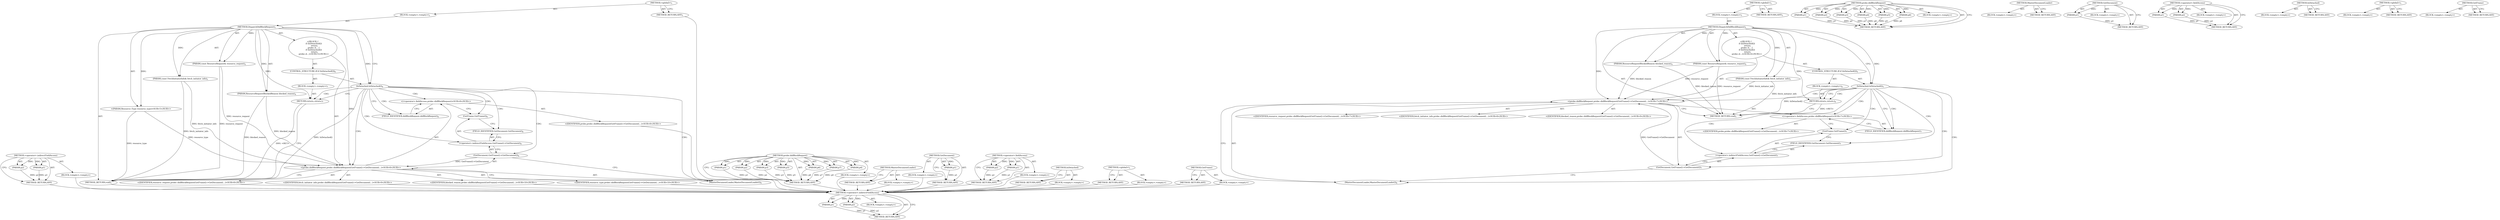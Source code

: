 digraph "GetFrame" {
vulnerable_71 [label=<(METHOD,&lt;operator&gt;.indirectFieldAccess)>];
vulnerable_72 [label=<(PARAM,p1)>];
vulnerable_73 [label=<(PARAM,p2)>];
vulnerable_74 [label=<(BLOCK,&lt;empty&gt;,&lt;empty&gt;)>];
vulnerable_75 [label=<(METHOD_RETURN,ANY)>];
vulnerable_6 [label=<(METHOD,&lt;global&gt;)<SUB>1</SUB>>];
vulnerable_7 [label=<(BLOCK,&lt;empty&gt;,&lt;empty&gt;)<SUB>1</SUB>>];
vulnerable_8 [label=<(METHOD,DispatchDidBlockRequest)<SUB>1</SUB>>];
vulnerable_9 [label=<(PARAM,const ResourceRequest&amp; resource_request)<SUB>2</SUB>>];
vulnerable_10 [label=<(PARAM,const FetchInitiatorInfo&amp; fetch_initiator_info)<SUB>3</SUB>>];
vulnerable_11 [label=<(PARAM,ResourceRequestBlockedReason blocked_reason)<SUB>4</SUB>>];
vulnerable_12 [label="<(BLOCK,{
   if (IsDetached())
     return;
   probe::d...,{
   if (IsDetached())
     return;
   probe::d...)<SUB>4</SUB>>"];
vulnerable_13 [label=<(CONTROL_STRUCTURE,IF,if (IsDetached()))<SUB>5</SUB>>];
vulnerable_14 [label=<(IsDetached,IsDetached())<SUB>5</SUB>>];
vulnerable_15 [label=<(BLOCK,&lt;empty&gt;,&lt;empty&gt;)<SUB>6</SUB>>];
vulnerable_16 [label=<(RETURN,return;,return;)<SUB>6</SUB>>];
vulnerable_17 [label="<(probe.didBlockRequest,probe::didBlockRequest(GetFrame()-&gt;GetDocument(...)<SUB>7</SUB>>"];
vulnerable_18 [label="<(&lt;operator&gt;.fieldAccess,probe::didBlockRequest)<SUB>7</SUB>>"];
vulnerable_19 [label="<(IDENTIFIER,probe,probe::didBlockRequest(GetFrame()-&gt;GetDocument(...)<SUB>7</SUB>>"];
vulnerable_20 [label=<(FIELD_IDENTIFIER,didBlockRequest,didBlockRequest)<SUB>7</SUB>>];
vulnerable_21 [label=<(GetDocument,GetFrame()-&gt;GetDocument())<SUB>7</SUB>>];
vulnerable_22 [label=<(&lt;operator&gt;.indirectFieldAccess,GetFrame()-&gt;GetDocument)<SUB>7</SUB>>];
vulnerable_23 [label=<(GetFrame,GetFrame())<SUB>7</SUB>>];
vulnerable_24 [label=<(FIELD_IDENTIFIER,GetDocument,GetDocument)<SUB>7</SUB>>];
vulnerable_25 [label="<(IDENTIFIER,resource_request,probe::didBlockRequest(GetFrame()-&gt;GetDocument(...)<SUB>7</SUB>>"];
vulnerable_26 [label=<(MasterDocumentLoader,MasterDocumentLoader())<SUB>8</SUB>>];
vulnerable_27 [label="<(IDENTIFIER,fetch_initiator_info,probe::didBlockRequest(GetFrame()-&gt;GetDocument(...)<SUB>8</SUB>>"];
vulnerable_28 [label="<(IDENTIFIER,blocked_reason,probe::didBlockRequest(GetFrame()-&gt;GetDocument(...)<SUB>9</SUB>>"];
vulnerable_29 [label=<(METHOD_RETURN,void)<SUB>1</SUB>>];
vulnerable_31 [label=<(METHOD_RETURN,ANY)<SUB>1</SUB>>];
vulnerable_53 [label=<(METHOD,probe.didBlockRequest)>];
vulnerable_54 [label=<(PARAM,p1)>];
vulnerable_55 [label=<(PARAM,p2)>];
vulnerable_56 [label=<(PARAM,p3)>];
vulnerable_57 [label=<(PARAM,p4)>];
vulnerable_58 [label=<(PARAM,p5)>];
vulnerable_59 [label=<(PARAM,p6)>];
vulnerable_60 [label=<(BLOCK,&lt;empty&gt;,&lt;empty&gt;)>];
vulnerable_61 [label=<(METHOD_RETURN,ANY)>];
vulnerable_79 [label=<(METHOD,MasterDocumentLoader)>];
vulnerable_80 [label=<(BLOCK,&lt;empty&gt;,&lt;empty&gt;)>];
vulnerable_81 [label=<(METHOD_RETURN,ANY)>];
vulnerable_67 [label=<(METHOD,GetDocument)>];
vulnerable_68 [label=<(PARAM,p1)>];
vulnerable_69 [label=<(BLOCK,&lt;empty&gt;,&lt;empty&gt;)>];
vulnerable_70 [label=<(METHOD_RETURN,ANY)>];
vulnerable_62 [label=<(METHOD,&lt;operator&gt;.fieldAccess)>];
vulnerable_63 [label=<(PARAM,p1)>];
vulnerable_64 [label=<(PARAM,p2)>];
vulnerable_65 [label=<(BLOCK,&lt;empty&gt;,&lt;empty&gt;)>];
vulnerable_66 [label=<(METHOD_RETURN,ANY)>];
vulnerable_50 [label=<(METHOD,IsDetached)>];
vulnerable_51 [label=<(BLOCK,&lt;empty&gt;,&lt;empty&gt;)>];
vulnerable_52 [label=<(METHOD_RETURN,ANY)>];
vulnerable_44 [label=<(METHOD,&lt;global&gt;)<SUB>1</SUB>>];
vulnerable_45 [label=<(BLOCK,&lt;empty&gt;,&lt;empty&gt;)>];
vulnerable_46 [label=<(METHOD_RETURN,ANY)>];
vulnerable_76 [label=<(METHOD,GetFrame)>];
vulnerable_77 [label=<(BLOCK,&lt;empty&gt;,&lt;empty&gt;)>];
vulnerable_78 [label=<(METHOD_RETURN,ANY)>];
fixed_76 [label=<(METHOD,&lt;operator&gt;.indirectFieldAccess)>];
fixed_77 [label=<(PARAM,p1)>];
fixed_78 [label=<(PARAM,p2)>];
fixed_79 [label=<(BLOCK,&lt;empty&gt;,&lt;empty&gt;)>];
fixed_80 [label=<(METHOD_RETURN,ANY)>];
fixed_6 [label=<(METHOD,&lt;global&gt;)<SUB>1</SUB>>];
fixed_7 [label=<(BLOCK,&lt;empty&gt;,&lt;empty&gt;)<SUB>1</SUB>>];
fixed_8 [label=<(METHOD,DispatchDidBlockRequest)<SUB>1</SUB>>];
fixed_9 [label=<(PARAM,const ResourceRequest&amp; resource_request)<SUB>2</SUB>>];
fixed_10 [label=<(PARAM,const FetchInitiatorInfo&amp; fetch_initiator_info)<SUB>3</SUB>>];
fixed_11 [label=<(PARAM,ResourceRequestBlockedReason blocked_reason)<SUB>4</SUB>>];
fixed_12 [label="<(PARAM,Resource::Type resource_type)<SUB>5</SUB>>"];
fixed_13 [label="<(BLOCK,{
   if (IsDetached())
     return;
   probe::d...,{
   if (IsDetached())
     return;
   probe::d...)<SUB>5</SUB>>"];
fixed_14 [label=<(CONTROL_STRUCTURE,IF,if (IsDetached()))<SUB>6</SUB>>];
fixed_15 [label=<(IsDetached,IsDetached())<SUB>6</SUB>>];
fixed_16 [label=<(BLOCK,&lt;empty&gt;,&lt;empty&gt;)<SUB>7</SUB>>];
fixed_17 [label=<(RETURN,return;,return;)<SUB>7</SUB>>];
fixed_18 [label="<(probe.didBlockRequest,probe::didBlockRequest(GetFrame()-&gt;GetDocument(...)<SUB>8</SUB>>"];
fixed_19 [label="<(&lt;operator&gt;.fieldAccess,probe::didBlockRequest)<SUB>8</SUB>>"];
fixed_20 [label="<(IDENTIFIER,probe,probe::didBlockRequest(GetFrame()-&gt;GetDocument(...)<SUB>8</SUB>>"];
fixed_21 [label=<(FIELD_IDENTIFIER,didBlockRequest,didBlockRequest)<SUB>8</SUB>>];
fixed_22 [label=<(GetDocument,GetFrame()-&gt;GetDocument())<SUB>8</SUB>>];
fixed_23 [label=<(&lt;operator&gt;.indirectFieldAccess,GetFrame()-&gt;GetDocument)<SUB>8</SUB>>];
fixed_24 [label=<(GetFrame,GetFrame())<SUB>8</SUB>>];
fixed_25 [label=<(FIELD_IDENTIFIER,GetDocument,GetDocument)<SUB>8</SUB>>];
fixed_26 [label="<(IDENTIFIER,resource_request,probe::didBlockRequest(GetFrame()-&gt;GetDocument(...)<SUB>8</SUB>>"];
fixed_27 [label=<(MasterDocumentLoader,MasterDocumentLoader())<SUB>9</SUB>>];
fixed_28 [label="<(IDENTIFIER,fetch_initiator_info,probe::didBlockRequest(GetFrame()-&gt;GetDocument(...)<SUB>9</SUB>>"];
fixed_29 [label="<(IDENTIFIER,blocked_reason,probe::didBlockRequest(GetFrame()-&gt;GetDocument(...)<SUB>10</SUB>>"];
fixed_30 [label="<(IDENTIFIER,resource_type,probe::didBlockRequest(GetFrame()-&gt;GetDocument(...)<SUB>10</SUB>>"];
fixed_31 [label=<(METHOD_RETURN,void)<SUB>1</SUB>>];
fixed_33 [label=<(METHOD_RETURN,ANY)<SUB>1</SUB>>];
fixed_57 [label=<(METHOD,probe.didBlockRequest)>];
fixed_58 [label=<(PARAM,p1)>];
fixed_59 [label=<(PARAM,p2)>];
fixed_60 [label=<(PARAM,p3)>];
fixed_61 [label=<(PARAM,p4)>];
fixed_62 [label=<(PARAM,p5)>];
fixed_63 [label=<(PARAM,p6)>];
fixed_64 [label=<(PARAM,p7)>];
fixed_65 [label=<(BLOCK,&lt;empty&gt;,&lt;empty&gt;)>];
fixed_66 [label=<(METHOD_RETURN,ANY)>];
fixed_84 [label=<(METHOD,MasterDocumentLoader)>];
fixed_85 [label=<(BLOCK,&lt;empty&gt;,&lt;empty&gt;)>];
fixed_86 [label=<(METHOD_RETURN,ANY)>];
fixed_72 [label=<(METHOD,GetDocument)>];
fixed_73 [label=<(PARAM,p1)>];
fixed_74 [label=<(BLOCK,&lt;empty&gt;,&lt;empty&gt;)>];
fixed_75 [label=<(METHOD_RETURN,ANY)>];
fixed_67 [label=<(METHOD,&lt;operator&gt;.fieldAccess)>];
fixed_68 [label=<(PARAM,p1)>];
fixed_69 [label=<(PARAM,p2)>];
fixed_70 [label=<(BLOCK,&lt;empty&gt;,&lt;empty&gt;)>];
fixed_71 [label=<(METHOD_RETURN,ANY)>];
fixed_54 [label=<(METHOD,IsDetached)>];
fixed_55 [label=<(BLOCK,&lt;empty&gt;,&lt;empty&gt;)>];
fixed_56 [label=<(METHOD_RETURN,ANY)>];
fixed_48 [label=<(METHOD,&lt;global&gt;)<SUB>1</SUB>>];
fixed_49 [label=<(BLOCK,&lt;empty&gt;,&lt;empty&gt;)>];
fixed_50 [label=<(METHOD_RETURN,ANY)>];
fixed_81 [label=<(METHOD,GetFrame)>];
fixed_82 [label=<(BLOCK,&lt;empty&gt;,&lt;empty&gt;)>];
fixed_83 [label=<(METHOD_RETURN,ANY)>];
vulnerable_71 -> vulnerable_72  [key=0, label="AST: "];
vulnerable_71 -> vulnerable_72  [key=1, label="DDG: "];
vulnerable_71 -> vulnerable_74  [key=0, label="AST: "];
vulnerable_71 -> vulnerable_73  [key=0, label="AST: "];
vulnerable_71 -> vulnerable_73  [key=1, label="DDG: "];
vulnerable_71 -> vulnerable_75  [key=0, label="AST: "];
vulnerable_71 -> vulnerable_75  [key=1, label="CFG: "];
vulnerable_72 -> vulnerable_75  [key=0, label="DDG: p1"];
vulnerable_73 -> vulnerable_75  [key=0, label="DDG: p2"];
vulnerable_6 -> vulnerable_7  [key=0, label="AST: "];
vulnerable_6 -> vulnerable_31  [key=0, label="AST: "];
vulnerable_6 -> vulnerable_31  [key=1, label="CFG: "];
vulnerable_7 -> vulnerable_8  [key=0, label="AST: "];
vulnerable_8 -> vulnerable_9  [key=0, label="AST: "];
vulnerable_8 -> vulnerable_9  [key=1, label="DDG: "];
vulnerable_8 -> vulnerable_10  [key=0, label="AST: "];
vulnerable_8 -> vulnerable_10  [key=1, label="DDG: "];
vulnerable_8 -> vulnerable_11  [key=0, label="AST: "];
vulnerable_8 -> vulnerable_11  [key=1, label="DDG: "];
vulnerable_8 -> vulnerable_12  [key=0, label="AST: "];
vulnerable_8 -> vulnerable_29  [key=0, label="AST: "];
vulnerable_8 -> vulnerable_14  [key=0, label="CFG: "];
vulnerable_8 -> vulnerable_14  [key=1, label="DDG: "];
vulnerable_8 -> vulnerable_17  [key=0, label="DDG: "];
vulnerable_8 -> vulnerable_16  [key=0, label="DDG: "];
vulnerable_9 -> vulnerable_29  [key=0, label="DDG: resource_request"];
vulnerable_9 -> vulnerable_17  [key=0, label="DDG: resource_request"];
vulnerable_10 -> vulnerable_29  [key=0, label="DDG: fetch_initiator_info"];
vulnerable_10 -> vulnerable_17  [key=0, label="DDG: fetch_initiator_info"];
vulnerable_11 -> vulnerable_29  [key=0, label="DDG: blocked_reason"];
vulnerable_11 -> vulnerable_17  [key=0, label="DDG: blocked_reason"];
vulnerable_12 -> vulnerable_13  [key=0, label="AST: "];
vulnerable_12 -> vulnerable_17  [key=0, label="AST: "];
vulnerable_13 -> vulnerable_14  [key=0, label="AST: "];
vulnerable_13 -> vulnerable_15  [key=0, label="AST: "];
vulnerable_14 -> vulnerable_16  [key=0, label="CFG: "];
vulnerable_14 -> vulnerable_16  [key=1, label="CDG: "];
vulnerable_14 -> vulnerable_20  [key=0, label="CFG: "];
vulnerable_14 -> vulnerable_20  [key=1, label="CDG: "];
vulnerable_14 -> vulnerable_29  [key=0, label="DDG: IsDetached()"];
vulnerable_14 -> vulnerable_24  [key=0, label="CDG: "];
vulnerable_14 -> vulnerable_17  [key=0, label="CDG: "];
vulnerable_14 -> vulnerable_21  [key=0, label="CDG: "];
vulnerable_14 -> vulnerable_18  [key=0, label="CDG: "];
vulnerable_14 -> vulnerable_26  [key=0, label="CDG: "];
vulnerable_14 -> vulnerable_23  [key=0, label="CDG: "];
vulnerable_14 -> vulnerable_22  [key=0, label="CDG: "];
vulnerable_15 -> vulnerable_16  [key=0, label="AST: "];
vulnerable_16 -> vulnerable_29  [key=0, label="CFG: "];
vulnerable_16 -> vulnerable_29  [key=1, label="DDG: &lt;RET&gt;"];
vulnerable_17 -> vulnerable_18  [key=0, label="AST: "];
vulnerable_17 -> vulnerable_21  [key=0, label="AST: "];
vulnerable_17 -> vulnerable_25  [key=0, label="AST: "];
vulnerable_17 -> vulnerable_26  [key=0, label="AST: "];
vulnerable_17 -> vulnerable_27  [key=0, label="AST: "];
vulnerable_17 -> vulnerable_28  [key=0, label="AST: "];
vulnerable_17 -> vulnerable_29  [key=0, label="CFG: "];
vulnerable_18 -> vulnerable_19  [key=0, label="AST: "];
vulnerable_18 -> vulnerable_20  [key=0, label="AST: "];
vulnerable_18 -> vulnerable_23  [key=0, label="CFG: "];
vulnerable_20 -> vulnerable_18  [key=0, label="CFG: "];
vulnerable_21 -> vulnerable_22  [key=0, label="AST: "];
vulnerable_21 -> vulnerable_26  [key=0, label="CFG: "];
vulnerable_21 -> vulnerable_17  [key=0, label="DDG: GetFrame()-&gt;GetDocument"];
vulnerable_22 -> vulnerable_23  [key=0, label="AST: "];
vulnerable_22 -> vulnerable_24  [key=0, label="AST: "];
vulnerable_22 -> vulnerable_21  [key=0, label="CFG: "];
vulnerable_23 -> vulnerable_24  [key=0, label="CFG: "];
vulnerable_24 -> vulnerable_22  [key=0, label="CFG: "];
vulnerable_26 -> vulnerable_17  [key=0, label="CFG: "];
vulnerable_53 -> vulnerable_54  [key=0, label="AST: "];
vulnerable_53 -> vulnerable_54  [key=1, label="DDG: "];
vulnerable_53 -> vulnerable_60  [key=0, label="AST: "];
vulnerable_53 -> vulnerable_55  [key=0, label="AST: "];
vulnerable_53 -> vulnerable_55  [key=1, label="DDG: "];
vulnerable_53 -> vulnerable_61  [key=0, label="AST: "];
vulnerable_53 -> vulnerable_61  [key=1, label="CFG: "];
vulnerable_53 -> vulnerable_56  [key=0, label="AST: "];
vulnerable_53 -> vulnerable_56  [key=1, label="DDG: "];
vulnerable_53 -> vulnerable_57  [key=0, label="AST: "];
vulnerable_53 -> vulnerable_57  [key=1, label="DDG: "];
vulnerable_53 -> vulnerable_58  [key=0, label="AST: "];
vulnerable_53 -> vulnerable_58  [key=1, label="DDG: "];
vulnerable_53 -> vulnerable_59  [key=0, label="AST: "];
vulnerable_53 -> vulnerable_59  [key=1, label="DDG: "];
vulnerable_54 -> vulnerable_61  [key=0, label="DDG: p1"];
vulnerable_55 -> vulnerable_61  [key=0, label="DDG: p2"];
vulnerable_56 -> vulnerable_61  [key=0, label="DDG: p3"];
vulnerable_57 -> vulnerable_61  [key=0, label="DDG: p4"];
vulnerable_58 -> vulnerable_61  [key=0, label="DDG: p5"];
vulnerable_59 -> vulnerable_61  [key=0, label="DDG: p6"];
vulnerable_79 -> vulnerable_80  [key=0, label="AST: "];
vulnerable_79 -> vulnerable_81  [key=0, label="AST: "];
vulnerable_79 -> vulnerable_81  [key=1, label="CFG: "];
vulnerable_67 -> vulnerable_68  [key=0, label="AST: "];
vulnerable_67 -> vulnerable_68  [key=1, label="DDG: "];
vulnerable_67 -> vulnerable_69  [key=0, label="AST: "];
vulnerable_67 -> vulnerable_70  [key=0, label="AST: "];
vulnerable_67 -> vulnerable_70  [key=1, label="CFG: "];
vulnerable_68 -> vulnerable_70  [key=0, label="DDG: p1"];
vulnerable_62 -> vulnerable_63  [key=0, label="AST: "];
vulnerable_62 -> vulnerable_63  [key=1, label="DDG: "];
vulnerable_62 -> vulnerable_65  [key=0, label="AST: "];
vulnerable_62 -> vulnerable_64  [key=0, label="AST: "];
vulnerable_62 -> vulnerable_64  [key=1, label="DDG: "];
vulnerable_62 -> vulnerable_66  [key=0, label="AST: "];
vulnerable_62 -> vulnerable_66  [key=1, label="CFG: "];
vulnerable_63 -> vulnerable_66  [key=0, label="DDG: p1"];
vulnerable_64 -> vulnerable_66  [key=0, label="DDG: p2"];
vulnerable_50 -> vulnerable_51  [key=0, label="AST: "];
vulnerable_50 -> vulnerable_52  [key=0, label="AST: "];
vulnerable_50 -> vulnerable_52  [key=1, label="CFG: "];
vulnerable_44 -> vulnerable_45  [key=0, label="AST: "];
vulnerable_44 -> vulnerable_46  [key=0, label="AST: "];
vulnerable_44 -> vulnerable_46  [key=1, label="CFG: "];
vulnerable_76 -> vulnerable_77  [key=0, label="AST: "];
vulnerable_76 -> vulnerable_78  [key=0, label="AST: "];
vulnerable_76 -> vulnerable_78  [key=1, label="CFG: "];
fixed_76 -> fixed_77  [key=0, label="AST: "];
fixed_76 -> fixed_77  [key=1, label="DDG: "];
fixed_76 -> fixed_79  [key=0, label="AST: "];
fixed_76 -> fixed_78  [key=0, label="AST: "];
fixed_76 -> fixed_78  [key=1, label="DDG: "];
fixed_76 -> fixed_80  [key=0, label="AST: "];
fixed_76 -> fixed_80  [key=1, label="CFG: "];
fixed_77 -> fixed_80  [key=0, label="DDG: p1"];
fixed_78 -> fixed_80  [key=0, label="DDG: p2"];
fixed_79 -> vulnerable_71  [key=0];
fixed_80 -> vulnerable_71  [key=0];
fixed_6 -> fixed_7  [key=0, label="AST: "];
fixed_6 -> fixed_33  [key=0, label="AST: "];
fixed_6 -> fixed_33  [key=1, label="CFG: "];
fixed_7 -> fixed_8  [key=0, label="AST: "];
fixed_8 -> fixed_9  [key=0, label="AST: "];
fixed_8 -> fixed_9  [key=1, label="DDG: "];
fixed_8 -> fixed_10  [key=0, label="AST: "];
fixed_8 -> fixed_10  [key=1, label="DDG: "];
fixed_8 -> fixed_11  [key=0, label="AST: "];
fixed_8 -> fixed_11  [key=1, label="DDG: "];
fixed_8 -> fixed_12  [key=0, label="AST: "];
fixed_8 -> fixed_12  [key=1, label="DDG: "];
fixed_8 -> fixed_13  [key=0, label="AST: "];
fixed_8 -> fixed_31  [key=0, label="AST: "];
fixed_8 -> fixed_15  [key=0, label="CFG: "];
fixed_8 -> fixed_15  [key=1, label="DDG: "];
fixed_8 -> fixed_18  [key=0, label="DDG: "];
fixed_8 -> fixed_17  [key=0, label="DDG: "];
fixed_9 -> fixed_31  [key=0, label="DDG: resource_request"];
fixed_9 -> fixed_18  [key=0, label="DDG: resource_request"];
fixed_10 -> fixed_31  [key=0, label="DDG: fetch_initiator_info"];
fixed_10 -> fixed_18  [key=0, label="DDG: fetch_initiator_info"];
fixed_11 -> fixed_31  [key=0, label="DDG: blocked_reason"];
fixed_11 -> fixed_18  [key=0, label="DDG: blocked_reason"];
fixed_12 -> fixed_31  [key=0, label="DDG: resource_type"];
fixed_12 -> fixed_18  [key=0, label="DDG: resource_type"];
fixed_13 -> fixed_14  [key=0, label="AST: "];
fixed_13 -> fixed_18  [key=0, label="AST: "];
fixed_14 -> fixed_15  [key=0, label="AST: "];
fixed_14 -> fixed_16  [key=0, label="AST: "];
fixed_15 -> fixed_17  [key=0, label="CFG: "];
fixed_15 -> fixed_17  [key=1, label="CDG: "];
fixed_15 -> fixed_21  [key=0, label="CFG: "];
fixed_15 -> fixed_21  [key=1, label="CDG: "];
fixed_15 -> fixed_31  [key=0, label="DDG: IsDetached()"];
fixed_15 -> fixed_24  [key=0, label="CDG: "];
fixed_15 -> fixed_18  [key=0, label="CDG: "];
fixed_15 -> fixed_23  [key=0, label="CDG: "];
fixed_15 -> fixed_19  [key=0, label="CDG: "];
fixed_15 -> fixed_25  [key=0, label="CDG: "];
fixed_15 -> fixed_22  [key=0, label="CDG: "];
fixed_15 -> fixed_27  [key=0, label="CDG: "];
fixed_16 -> fixed_17  [key=0, label="AST: "];
fixed_17 -> fixed_31  [key=0, label="CFG: "];
fixed_17 -> fixed_31  [key=1, label="DDG: &lt;RET&gt;"];
fixed_18 -> fixed_19  [key=0, label="AST: "];
fixed_18 -> fixed_22  [key=0, label="AST: "];
fixed_18 -> fixed_26  [key=0, label="AST: "];
fixed_18 -> fixed_27  [key=0, label="AST: "];
fixed_18 -> fixed_28  [key=0, label="AST: "];
fixed_18 -> fixed_29  [key=0, label="AST: "];
fixed_18 -> fixed_30  [key=0, label="AST: "];
fixed_18 -> fixed_31  [key=0, label="CFG: "];
fixed_19 -> fixed_20  [key=0, label="AST: "];
fixed_19 -> fixed_21  [key=0, label="AST: "];
fixed_19 -> fixed_24  [key=0, label="CFG: "];
fixed_20 -> vulnerable_71  [key=0];
fixed_21 -> fixed_19  [key=0, label="CFG: "];
fixed_22 -> fixed_23  [key=0, label="AST: "];
fixed_22 -> fixed_27  [key=0, label="CFG: "];
fixed_22 -> fixed_18  [key=0, label="DDG: GetFrame()-&gt;GetDocument"];
fixed_23 -> fixed_24  [key=0, label="AST: "];
fixed_23 -> fixed_25  [key=0, label="AST: "];
fixed_23 -> fixed_22  [key=0, label="CFG: "];
fixed_24 -> fixed_25  [key=0, label="CFG: "];
fixed_25 -> fixed_23  [key=0, label="CFG: "];
fixed_26 -> vulnerable_71  [key=0];
fixed_27 -> fixed_18  [key=0, label="CFG: "];
fixed_28 -> vulnerable_71  [key=0];
fixed_29 -> vulnerable_71  [key=0];
fixed_30 -> vulnerable_71  [key=0];
fixed_31 -> vulnerable_71  [key=0];
fixed_33 -> vulnerable_71  [key=0];
fixed_57 -> fixed_58  [key=0, label="AST: "];
fixed_57 -> fixed_58  [key=1, label="DDG: "];
fixed_57 -> fixed_65  [key=0, label="AST: "];
fixed_57 -> fixed_59  [key=0, label="AST: "];
fixed_57 -> fixed_59  [key=1, label="DDG: "];
fixed_57 -> fixed_66  [key=0, label="AST: "];
fixed_57 -> fixed_66  [key=1, label="CFG: "];
fixed_57 -> fixed_60  [key=0, label="AST: "];
fixed_57 -> fixed_60  [key=1, label="DDG: "];
fixed_57 -> fixed_61  [key=0, label="AST: "];
fixed_57 -> fixed_61  [key=1, label="DDG: "];
fixed_57 -> fixed_62  [key=0, label="AST: "];
fixed_57 -> fixed_62  [key=1, label="DDG: "];
fixed_57 -> fixed_63  [key=0, label="AST: "];
fixed_57 -> fixed_63  [key=1, label="DDG: "];
fixed_57 -> fixed_64  [key=0, label="AST: "];
fixed_57 -> fixed_64  [key=1, label="DDG: "];
fixed_58 -> fixed_66  [key=0, label="DDG: p1"];
fixed_59 -> fixed_66  [key=0, label="DDG: p2"];
fixed_60 -> fixed_66  [key=0, label="DDG: p3"];
fixed_61 -> fixed_66  [key=0, label="DDG: p4"];
fixed_62 -> fixed_66  [key=0, label="DDG: p5"];
fixed_63 -> fixed_66  [key=0, label="DDG: p6"];
fixed_64 -> fixed_66  [key=0, label="DDG: p7"];
fixed_65 -> vulnerable_71  [key=0];
fixed_66 -> vulnerable_71  [key=0];
fixed_84 -> fixed_85  [key=0, label="AST: "];
fixed_84 -> fixed_86  [key=0, label="AST: "];
fixed_84 -> fixed_86  [key=1, label="CFG: "];
fixed_85 -> vulnerable_71  [key=0];
fixed_86 -> vulnerable_71  [key=0];
fixed_72 -> fixed_73  [key=0, label="AST: "];
fixed_72 -> fixed_73  [key=1, label="DDG: "];
fixed_72 -> fixed_74  [key=0, label="AST: "];
fixed_72 -> fixed_75  [key=0, label="AST: "];
fixed_72 -> fixed_75  [key=1, label="CFG: "];
fixed_73 -> fixed_75  [key=0, label="DDG: p1"];
fixed_74 -> vulnerable_71  [key=0];
fixed_75 -> vulnerable_71  [key=0];
fixed_67 -> fixed_68  [key=0, label="AST: "];
fixed_67 -> fixed_68  [key=1, label="DDG: "];
fixed_67 -> fixed_70  [key=0, label="AST: "];
fixed_67 -> fixed_69  [key=0, label="AST: "];
fixed_67 -> fixed_69  [key=1, label="DDG: "];
fixed_67 -> fixed_71  [key=0, label="AST: "];
fixed_67 -> fixed_71  [key=1, label="CFG: "];
fixed_68 -> fixed_71  [key=0, label="DDG: p1"];
fixed_69 -> fixed_71  [key=0, label="DDG: p2"];
fixed_70 -> vulnerable_71  [key=0];
fixed_71 -> vulnerable_71  [key=0];
fixed_54 -> fixed_55  [key=0, label="AST: "];
fixed_54 -> fixed_56  [key=0, label="AST: "];
fixed_54 -> fixed_56  [key=1, label="CFG: "];
fixed_55 -> vulnerable_71  [key=0];
fixed_56 -> vulnerable_71  [key=0];
fixed_48 -> fixed_49  [key=0, label="AST: "];
fixed_48 -> fixed_50  [key=0, label="AST: "];
fixed_48 -> fixed_50  [key=1, label="CFG: "];
fixed_49 -> vulnerable_71  [key=0];
fixed_50 -> vulnerable_71  [key=0];
fixed_81 -> fixed_82  [key=0, label="AST: "];
fixed_81 -> fixed_83  [key=0, label="AST: "];
fixed_81 -> fixed_83  [key=1, label="CFG: "];
fixed_82 -> vulnerable_71  [key=0];
fixed_83 -> vulnerable_71  [key=0];
}
